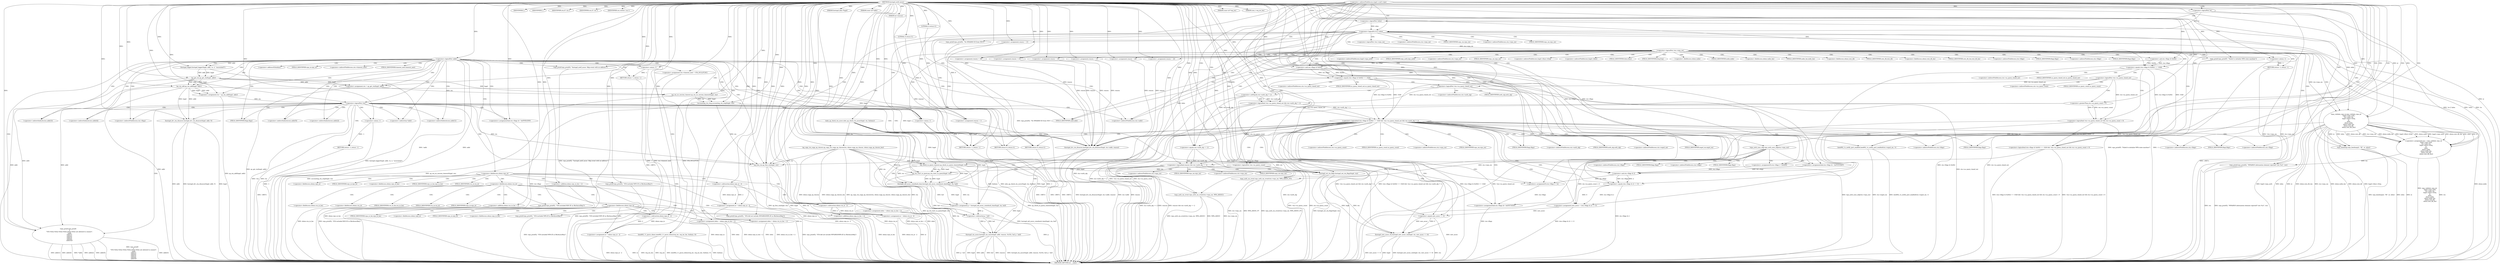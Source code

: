 digraph hostapd_notif_assoc {  
"1000110" [label = "(METHOD,hostapd_notif_assoc)" ]
"1000564" [label = "(METHOD_RETURN,int __cdecl)" ]
"1000111" [label = "(PARAM,hostapd_data *hapd)" ]
"1000112" [label = "(PARAM,const u8 *addr)" ]
"1000113" [label = "(PARAM,const u8 *req_ies)" ]
"1000114" [label = "(PARAM,size_t req_ies_len)" ]
"1000115" [label = "(PARAM,int reassoc)" ]
"1000127" [label = "(<operator>.logicalNot,!addr)" ]
"1000130" [label = "(wpa_printf,wpa_printf(2, \"hostapd_notif_assoc: Skip event with no address\"))" ]
"1000133" [label = "(RETURN,return -1;,return -1;)" ]
"1000134" [label = "(<operator>.minus,-1)" ]
"1000136" [label = "(hostapd_logger,hostapd_logger(hapd, addr, 1u, 2, \"associated\"))" ]
"1000142" [label = "(ieee802_11_parse_elems,ieee802_11_parse_elems(req_ies, req_ies_len, &elems, 0))" ]
"1000153" [label = "(<operator>.assignment,ie = elems.wps_ie - 2)" ]
"1000155" [label = "(<operator>.subtraction,elems.wps_ie - 2)" ]
"1000160" [label = "(<operator>.assignment,ielen = elems.wps_ie_len + 2)" ]
"1000162" [label = "(<operator>.addition,elems.wps_ie_len + 2)" ]
"1000167" [label = "(wpa_printf,wpa_printf(2, \"STA included WPS IE in (Re)AssocReq\"))" ]
"1000176" [label = "(<operator>.assignment,ie = elems.rsn_ie - 2)" ]
"1000178" [label = "(<operator>.subtraction,elems.rsn_ie - 2)" ]
"1000183" [label = "(<operator>.assignment,ielen = elems.rsn_ie_len + 2)" ]
"1000185" [label = "(<operator>.addition,elems.rsn_ie_len + 2)" ]
"1000190" [label = "(wpa_printf,wpa_printf(2, \"STA included RSN IE in (Re)AssocReq\"))" ]
"1000199" [label = "(<operator>.assignment,ie = elems.wpa_ie - 2)" ]
"1000201" [label = "(<operator>.subtraction,elems.wpa_ie - 2)" ]
"1000206" [label = "(<operator>.assignment,ielen = elems.wpa_ie_len + 2)" ]
"1000208" [label = "(<operator>.addition,elems.wpa_ie_len + 2)" ]
"1000213" [label = "(wpa_printf,wpa_printf(2, \"STA included WPA IE in (Re)AssocReq\"))" ]
"1000218" [label = "(IDENTIFIER,L,)" ]
"1000219" [label = "(IDENTIFIER,L,)" ]
"1000220" [label = "(wpa_printf,wpa_printf(2, \"STA did not include WPS/RSN/WPA IE in (Re)AssocReq\"))" ]
"1000223" [label = "(<operator>.assignment,sta = ap_get_sta(hapd, addr))" ]
"1000225" [label = "(ap_get_sta,ap_get_sta(hapd, addr))" ]
"1000229" [label = "(IDENTIFIER,sta,if ( sta ))" ]
"1000231" [label = "(ap_sta_no_session_timeout,ap_sta_no_session_timeout(hapd, sta))" ]
"1000234" [label = "(accounting_sta_stop,accounting_sta_stop(hapd, sta))" ]
"1000237" [label = "(<operator>.assignment,sta->timeout_next = STA_NULLFUNC)" ]
"1000244" [label = "(<operator>.assignment,sta = ap_sta_add(hapd, addr))" ]
"1000246" [label = "(ap_sta_add,ap_sta_add(hapd, addr))" ]
"1000250" [label = "(<operator>.logicalNot,!sta)" ]
"1000253" [label = "(hostapd_drv_sta_disassoc,hostapd_drv_sta_disassoc(hapd, addr, 5))" ]
"1000257" [label = "(RETURN,return -1;,return -1;)" ]
"1000258" [label = "(<operator>.minus,-1)" ]
"1000260" [label = "(<operators>.assignmentAnd,sta->flags &= 0xFFFECFFF)" ]
"1000266" [label = "(wpa_printf,wpa_printf(\n      3,\n      \"STA %02x:%02x:%02x:%02x:%02x:%02x not allowed to connect\",\n      *addr,\n      addr[1],\n      addr[2],\n      addr[3],\n      addr[4],\n      addr[5]))" ]
"1000286" [label = "(<operator>.assignment,reason = 1)" ]
"1000290" [label = "(hostapd_drv_sta_disassoc,hostapd_drv_sta_disassoc(hapd, sta->addr, reason))" ]
"1000296" [label = "(ap_free_sta,ap_free_sta(hapd, sta))" ]
"1000299" [label = "(RETURN,return -1;,return -1;)" ]
"1000300" [label = "(<operator>.minus,-1)" ]
"1000302" [label = "(mbo_ap_check_sta_assoc,mbo_ap_check_sta_assoc(hapd, sta, &elems))" ]
"1000307" [label = "(ap_copy_sta_supp_op_classes,ap_copy_sta_supp_op_classes(sta, elems.supp_op_classes, elems.supp_op_classes_len))" ]
"1000323" [label = "(<operator>.logicalOr,!ie || !ielen)" ]
"1000324" [label = "(<operator>.logicalNot,!ie)" ]
"1000326" [label = "(<operator>.logicalNot,!ielen)" ]
"1000329" [label = "(wpa_printf,wpa_printf(2, \"No WPA/RSN IE from STA\"))" ]
"1000332" [label = "(<operator>.assignment,reason = 13)" ]
"1000337" [label = "(<operator>.logicalNot,!sta->wpa_sm)" ]
"1000342" [label = "(<operator>.logicalNot,!sta->wpa_sm)" ]
"1000347" [label = "(wpa_printf,wpa_printf(5, \"Failed to initialize WPA state machine\"))" ]
"1000350" [label = "(RETURN,return -1;,return -1;)" ]
"1000351" [label = "(<operator>.minus,-1)" ]
"1000353" [label = "(<operator>.assignment,res = wpa_validate_wpa_ie(\n            hapd->wpa_auth,\n            sta->wpa_sm,\n            hapd->iface->freq,\n            ie,\n            ielen,\n            elems.mdie,\n            elems.mdie_len,\n            elems.owe_dh,\n            elems.owe_dh_len))" ]
"1000355" [label = "(wpa_validate_wpa_ie,wpa_validate_wpa_ie(\n            hapd->wpa_auth,\n            sta->wpa_sm,\n            hapd->iface->freq,\n            ie,\n            ielen,\n            elems.mdie,\n            elems.mdie_len,\n            elems.owe_dh,\n            elems.owe_dh_len))" ]
"1000382" [label = "(IDENTIFIER,res,if ( res ))" ]
"1000384" [label = "(wpa_printf,wpa_printf(2, \"WPA/RSN information element rejected? (res %u)\", res))" ]
"1000388" [label = "(wpa_hexdump,wpa_hexdump(2, \"IE\", ie, ielen))" ]
"1000394" [label = "(IDENTIFIER,res,switch ( res ))" ]
"1000397" [label = "(<operator>.assignment,reason = 18)" ]
"1000402" [label = "(<operator>.assignment,reason = 19)" ]
"1000407" [label = "(<operator>.assignment,reason = 20)" ]
"1000412" [label = "(<operator>.assignment,reason = 13)" ]
"1000417" [label = "(<operator>.assignment,reason = 24)" ]
"1000422" [label = "(<operator>.assignment,reason = 13)" ]
"1000428" [label = "(<operator>.logicalAnd,(sta->flags & 0x402) == 1026 && !sta->sa_query_timed_out && sta->sa_query_count > 0)" ]
"1000429" [label = "(<operator>.equals,(sta->flags & 0x402) == 1026)" ]
"1000430" [label = "(<operator>.and,sta->flags & 0x402)" ]
"1000436" [label = "(<operator>.logicalAnd,!sta->sa_query_timed_out && sta->sa_query_count > 0)" ]
"1000437" [label = "(<operator>.logicalNot,!sta->sa_query_timed_out)" ]
"1000441" [label = "(<operator>.greaterThan,sta->sa_query_count > 0)" ]
"1000446" [label = "(ap_check_sa_query_timeout,ap_check_sa_query_timeout(hapd, sta))" ]
"1000450" [label = "(<operator>.logicalAnd,(sta->flags & 0x402) == 1026 && !sta->sa_query_timed_out && sta->auth_alg != 2)" ]
"1000451" [label = "(<operator>.equals,(sta->flags & 0x402) == 1026)" ]
"1000452" [label = "(<operator>.and,sta->flags & 0x402)" ]
"1000458" [label = "(<operator>.logicalAnd,!sta->sa_query_timed_out && sta->auth_alg != 2)" ]
"1000459" [label = "(<operator>.logicalNot,!sta->sa_query_timed_out)" ]
"1000463" [label = "(<operator>.notEquals,sta->auth_alg != 2)" ]
"1000470" [label = "(<operator>.logicalNot,!sta->sa_query_count)" ]
"1000474" [label = "(ap_sta_start_sa_query,ap_sta_start_sa_query(hapd, sta))" ]
"1000477" [label = "(<operator>.assignment,p = hostapd_eid_assoc_comeback_time(hapd, sta, buf))" ]
"1000479" [label = "(hostapd_eid_assoc_comeback_time,hostapd_eid_assoc_comeback_time(hapd, sta, buf))" ]
"1000483" [label = "(hostapd_sta_assoc,hostapd_sta_assoc(hapd, addr, reassoc, 0x1Eu, buf, p - buf))" ]
"1000489" [label = "(<operator>.subtraction,p - buf)" ]
"1000492" [label = "(RETURN,return 0;,return 0;)" ]
"1000493" [label = "(LITERAL,0,return 0;)" ]
"1000495" [label = "(wpa_auth_uses_mfp,wpa_auth_uses_mfp(sta->wpa_sm))" ]
"1000499" [label = "(<operators>.assignmentOr,sta->flags |= 0x400u)" ]
"1000505" [label = "(<operators>.assignmentAnd,sta->flags &= 0xFFFFFBFF)" ]
"1000510" [label = "(<operator>.assignment,new_assoc = (sta->flags & 2) == 0)" ]
"1000512" [label = "(<operator>.equals,(sta->flags & 2) == 0)" ]
"1000513" [label = "(<operator>.and,sta->flags & 2)" ]
"1000519" [label = "(<operators>.assignmentOr,sta->flags |= 3u)" ]
"1000524" [label = "(<operators>.assignmentAnd,sta->flags &= 0xFFF7FFFF)" ]
"1000529" [label = "(hostapd_set_sta_flags,hostapd_set_sta_flags(hapd, sta))" ]
"1000533" [label = "(<operator>.logicalAnd,reassoc && sta->auth_alg == 2)" ]
"1000535" [label = "(<operator>.equals,sta->auth_alg == 2)" ]
"1000540" [label = "(wpa_auth_sm_event,wpa_auth_sm_event(sta->wpa_sm, WPA_ASSOC_FT))" ]
"1000546" [label = "(wpa_auth_sm_event,wpa_auth_sm_event(sta->wpa_sm, WPA_ASSOC))" ]
"1000551" [label = "(hostapd_new_assoc_sta,hostapd_new_assoc_sta(hapd, sta, new_assoc == 0))" ]
"1000554" [label = "(<operator>.equals,new_assoc == 0)" ]
"1000557" [label = "(ieee802_1x_notify_port_enabled,ieee802_1x_notify_port_enabled(sta->eapol_sm, 1))" ]
"1000562" [label = "(RETURN,return 0;,return 0;)" ]
"1000563" [label = "(LITERAL,0,return 0;)" ]
"1000145" [label = "(<operator>.addressOf,&elems)" ]
"1000149" [label = "(<operator>.fieldAccess,elems.wps_ie)" ]
"1000151" [label = "(FIELD_IDENTIFIER,wps_ie,wps_ie)" ]
"1000156" [label = "(<operator>.fieldAccess,elems.wps_ie)" ]
"1000158" [label = "(FIELD_IDENTIFIER,wps_ie,wps_ie)" ]
"1000163" [label = "(<operator>.fieldAccess,elems.wps_ie_len)" ]
"1000165" [label = "(FIELD_IDENTIFIER,wps_ie_len,wps_ie_len)" ]
"1000172" [label = "(<operator>.fieldAccess,elems.rsn_ie)" ]
"1000174" [label = "(FIELD_IDENTIFIER,rsn_ie,rsn_ie)" ]
"1000179" [label = "(<operator>.fieldAccess,elems.rsn_ie)" ]
"1000181" [label = "(FIELD_IDENTIFIER,rsn_ie,rsn_ie)" ]
"1000186" [label = "(<operator>.fieldAccess,elems.rsn_ie_len)" ]
"1000188" [label = "(FIELD_IDENTIFIER,rsn_ie_len,rsn_ie_len)" ]
"1000195" [label = "(<operator>.fieldAccess,elems.wpa_ie)" ]
"1000197" [label = "(FIELD_IDENTIFIER,wpa_ie,wpa_ie)" ]
"1000202" [label = "(<operator>.fieldAccess,elems.wpa_ie)" ]
"1000204" [label = "(FIELD_IDENTIFIER,wpa_ie,wpa_ie)" ]
"1000209" [label = "(<operator>.fieldAccess,elems.wpa_ie_len)" ]
"1000211" [label = "(FIELD_IDENTIFIER,wpa_ie_len,wpa_ie_len)" ]
"1000238" [label = "(<operator>.indirectFieldAccess,sta->timeout_next)" ]
"1000240" [label = "(FIELD_IDENTIFIER,timeout_next,timeout_next)" ]
"1000261" [label = "(<operator>.indirectFieldAccess,sta->flags)" ]
"1000263" [label = "(FIELD_IDENTIFIER,flags,flags)" ]
"1000269" [label = "(<operator>.indirection,*addr)" ]
"1000271" [label = "(<operator>.indirectIndexAccess,addr[1])" ]
"1000274" [label = "(<operator>.indirectIndexAccess,addr[2])" ]
"1000277" [label = "(<operator>.indirectIndexAccess,addr[3])" ]
"1000280" [label = "(<operator>.indirectIndexAccess,addr[4])" ]
"1000283" [label = "(<operator>.indirectIndexAccess,addr[5])" ]
"1000292" [label = "(<operator>.indirectFieldAccess,sta->addr)" ]
"1000294" [label = "(FIELD_IDENTIFIER,addr,addr)" ]
"1000316" [label = "(<operator>.indirectFieldAccess,hapd->conf->wpa)" ]
"1000338" [label = "(<operator>.indirectFieldAccess,sta->wpa_sm)" ]
"1000340" [label = "(FIELD_IDENTIFIER,wpa_sm,wpa_sm)" ]
"1000343" [label = "(<operator>.indirectFieldAccess,sta->wpa_sm)" ]
"1000345" [label = "(FIELD_IDENTIFIER,wpa_sm,wpa_sm)" ]
"1000356" [label = "(<operator>.indirectFieldAccess,hapd->wpa_auth)" ]
"1000358" [label = "(FIELD_IDENTIFIER,wpa_auth,wpa_auth)" ]
"1000359" [label = "(<operator>.indirectFieldAccess,sta->wpa_sm)" ]
"1000361" [label = "(FIELD_IDENTIFIER,wpa_sm,wpa_sm)" ]
"1000362" [label = "(<operator>.indirectFieldAccess,hapd->iface->freq)" ]
"1000363" [label = "(<operator>.indirectFieldAccess,hapd->iface)" ]
"1000365" [label = "(FIELD_IDENTIFIER,iface,iface)" ]
"1000366" [label = "(FIELD_IDENTIFIER,freq,freq)" ]
"1000369" [label = "(<operator>.fieldAccess,elems.mdie)" ]
"1000371" [label = "(FIELD_IDENTIFIER,mdie,mdie)" ]
"1000372" [label = "(<operator>.fieldAccess,elems.mdie_len)" ]
"1000374" [label = "(FIELD_IDENTIFIER,mdie_len,mdie_len)" ]
"1000375" [label = "(<operator>.fieldAccess,elems.owe_dh)" ]
"1000377" [label = "(FIELD_IDENTIFIER,owe_dh,owe_dh)" ]
"1000378" [label = "(<operator>.fieldAccess,elems.owe_dh_len)" ]
"1000380" [label = "(FIELD_IDENTIFIER,owe_dh_len,owe_dh_len)" ]
"1000431" [label = "(<operator>.indirectFieldAccess,sta->flags)" ]
"1000433" [label = "(FIELD_IDENTIFIER,flags,flags)" ]
"1000438" [label = "(<operator>.indirectFieldAccess,sta->sa_query_timed_out)" ]
"1000440" [label = "(FIELD_IDENTIFIER,sa_query_timed_out,sa_query_timed_out)" ]
"1000442" [label = "(<operator>.indirectFieldAccess,sta->sa_query_count)" ]
"1000444" [label = "(FIELD_IDENTIFIER,sa_query_count,sa_query_count)" ]
"1000453" [label = "(<operator>.indirectFieldAccess,sta->flags)" ]
"1000455" [label = "(FIELD_IDENTIFIER,flags,flags)" ]
"1000460" [label = "(<operator>.indirectFieldAccess,sta->sa_query_timed_out)" ]
"1000462" [label = "(FIELD_IDENTIFIER,sa_query_timed_out,sa_query_timed_out)" ]
"1000464" [label = "(<operator>.indirectFieldAccess,sta->auth_alg)" ]
"1000466" [label = "(FIELD_IDENTIFIER,auth_alg,auth_alg)" ]
"1000471" [label = "(<operator>.indirectFieldAccess,sta->sa_query_count)" ]
"1000473" [label = "(FIELD_IDENTIFIER,sa_query_count,sa_query_count)" ]
"1000496" [label = "(<operator>.indirectFieldAccess,sta->wpa_sm)" ]
"1000498" [label = "(FIELD_IDENTIFIER,wpa_sm,wpa_sm)" ]
"1000500" [label = "(<operator>.indirectFieldAccess,sta->flags)" ]
"1000502" [label = "(FIELD_IDENTIFIER,flags,flags)" ]
"1000506" [label = "(<operator>.indirectFieldAccess,sta->flags)" ]
"1000508" [label = "(FIELD_IDENTIFIER,flags,flags)" ]
"1000514" [label = "(<operator>.indirectFieldAccess,sta->flags)" ]
"1000516" [label = "(FIELD_IDENTIFIER,flags,flags)" ]
"1000520" [label = "(<operator>.indirectFieldAccess,sta->flags)" ]
"1000522" [label = "(FIELD_IDENTIFIER,flags,flags)" ]
"1000525" [label = "(<operator>.indirectFieldAccess,sta->flags)" ]
"1000527" [label = "(FIELD_IDENTIFIER,flags,flags)" ]
"1000536" [label = "(<operator>.indirectFieldAccess,sta->auth_alg)" ]
"1000538" [label = "(FIELD_IDENTIFIER,auth_alg,auth_alg)" ]
"1000541" [label = "(<operator>.indirectFieldAccess,sta->wpa_sm)" ]
"1000543" [label = "(FIELD_IDENTIFIER,wpa_sm,wpa_sm)" ]
"1000547" [label = "(<operator>.indirectFieldAccess,sta->wpa_sm)" ]
"1000549" [label = "(FIELD_IDENTIFIER,wpa_sm,wpa_sm)" ]
"1000558" [label = "(<operator>.indirectFieldAccess,sta->eapol_sm)" ]
"1000560" [label = "(FIELD_IDENTIFIER,eapol_sm,eapol_sm)" ]
  "1000350" -> "1000564"  [ label = "DDG: <RET>"] 
  "1000290" -> "1000564"  [ label = "DDG: sta->addr"] 
  "1000458" -> "1000564"  [ label = "DDG: sta->auth_alg != 2"] 
  "1000329" -> "1000564"  [ label = "DDG: wpa_printf(2, \"No WPA/RSN IE from STA\")"] 
  "1000463" -> "1000564"  [ label = "DDG: sta->auth_alg"] 
  "1000533" -> "1000564"  [ label = "DDG: reassoc"] 
  "1000326" -> "1000564"  [ label = "DDG: ielen"] 
  "1000167" -> "1000564"  [ label = "DDG: wpa_printf(2, \"STA included WPS IE in (Re)AssocReq\")"] 
  "1000428" -> "1000564"  [ label = "DDG: !sta->sa_query_timed_out && sta->sa_query_count > 0"] 
  "1000142" -> "1000564"  [ label = "DDG: req_ies_len"] 
  "1000136" -> "1000564"  [ label = "DDG: hostapd_logger(hapd, addr, 1u, 2, \"associated\")"] 
  "1000160" -> "1000564"  [ label = "DDG: ielen"] 
  "1000551" -> "1000564"  [ label = "DDG: hostapd_new_assoc_sta(hapd, sta, new_assoc == 0)"] 
  "1000533" -> "1000564"  [ label = "DDG: reassoc && sta->auth_alg == 2"] 
  "1000142" -> "1000564"  [ label = "DDG: req_ies"] 
  "1000495" -> "1000564"  [ label = "DDG: wpa_auth_uses_mfp(sta->wpa_sm)"] 
  "1000342" -> "1000564"  [ label = "DDG: !sta->wpa_sm"] 
  "1000535" -> "1000564"  [ label = "DDG: sta->auth_alg"] 
  "1000199" -> "1000564"  [ label = "DDG: ie"] 
  "1000290" -> "1000564"  [ label = "DDG: reason"] 
  "1000127" -> "1000564"  [ label = "DDG: addr"] 
  "1000307" -> "1000564"  [ label = "DDG: ap_copy_sta_supp_op_classes(sta, elems.supp_op_classes, elems.supp_op_classes_len)"] 
  "1000127" -> "1000564"  [ label = "DDG: !addr"] 
  "1000162" -> "1000564"  [ label = "DDG: elems.wps_ie_len"] 
  "1000524" -> "1000564"  [ label = "DDG: sta->flags"] 
  "1000324" -> "1000564"  [ label = "DDG: ie"] 
  "1000510" -> "1000564"  [ label = "DDG: (sta->flags & 2) == 0"] 
  "1000266" -> "1000564"  [ label = "DDG: *addr"] 
  "1000483" -> "1000564"  [ label = "DDG: buf"] 
  "1000483" -> "1000564"  [ label = "DDG: reassoc"] 
  "1000540" -> "1000564"  [ label = "DDG: WPA_ASSOC_FT"] 
  "1000307" -> "1000564"  [ label = "DDG: sta"] 
  "1000551" -> "1000564"  [ label = "DDG: sta"] 
  "1000142" -> "1000564"  [ label = "DDG: ieee802_11_parse_elems(req_ies, req_ies_len, &elems, 0)"] 
  "1000183" -> "1000564"  [ label = "DDG: ielen"] 
  "1000213" -> "1000564"  [ label = "DDG: wpa_printf(2, \"STA included WPA IE in (Re)AssocReq\")"] 
  "1000351" -> "1000564"  [ label = "DDG: -1"] 
  "1000258" -> "1000564"  [ label = "DDG: -1"] 
  "1000244" -> "1000564"  [ label = "DDG: ap_sta_add(hapd, addr)"] 
  "1000540" -> "1000564"  [ label = "DDG: wpa_auth_sm_event(sta->wpa_sm, WPA_ASSOC_FT)"] 
  "1000323" -> "1000564"  [ label = "DDG: !ie || !ielen"] 
  "1000554" -> "1000564"  [ label = "DDG: new_assoc"] 
  "1000176" -> "1000564"  [ label = "DDG: elems.rsn_ie - 2"] 
  "1000546" -> "1000564"  [ label = "DDG: sta->wpa_sm"] 
  "1000355" -> "1000564"  [ label = "DDG: elems.mdie"] 
  "1000388" -> "1000564"  [ label = "DDG: ielen"] 
  "1000290" -> "1000564"  [ label = "DDG: hostapd_drv_sta_disassoc(hapd, sta->addr, reason)"] 
  "1000234" -> "1000564"  [ label = "DDG: accounting_sta_stop(hapd, sta)"] 
  "1000483" -> "1000564"  [ label = "DDG: hostapd_sta_assoc(hapd, addr, reassoc, 0x1Eu, buf, p - buf)"] 
  "1000353" -> "1000564"  [ label = "DDG: wpa_validate_wpa_ie(\n            hapd->wpa_auth,\n            sta->wpa_sm,\n            hapd->iface->freq,\n            ie,\n            ielen,\n            elems.mdie,\n            elems.mdie_len,\n            elems.owe_dh,\n            elems.owe_dh_len)"] 
  "1000296" -> "1000564"  [ label = "DDG: sta"] 
  "1000130" -> "1000564"  [ label = "DDG: wpa_printf(2, \"hostapd_notif_assoc: Skip event with no address\")"] 
  "1000355" -> "1000564"  [ label = "DDG: hapd->wpa_auth"] 
  "1000384" -> "1000564"  [ label = "DDG: wpa_printf(2, \"WPA/RSN information element rejected? (res %u)\", res)"] 
  "1000266" -> "1000564"  [ label = "DDG: addr[2]"] 
  "1000134" -> "1000564"  [ label = "DDG: -1"] 
  "1000266" -> "1000564"  [ label = "DDG: addr[5]"] 
  "1000220" -> "1000564"  [ label = "DDG: wpa_printf(2, \"STA did not include WPS/RSN/WPA IE in (Re)AssocReq\")"] 
  "1000546" -> "1000564"  [ label = "DDG: wpa_auth_sm_event(sta->wpa_sm, WPA_ASSOC)"] 
  "1000296" -> "1000564"  [ label = "DDG: ap_free_sta(hapd, sta)"] 
  "1000441" -> "1000564"  [ label = "DDG: sta->sa_query_count"] 
  "1000437" -> "1000564"  [ label = "DDG: sta->sa_query_timed_out"] 
  "1000388" -> "1000564"  [ label = "DDG: ie"] 
  "1000479" -> "1000564"  [ label = "DDG: sta"] 
  "1000266" -> "1000564"  [ label = "DDG: wpa_printf(\n      3,\n      \"STA %02x:%02x:%02x:%02x:%02x:%02x not allowed to connect\",\n      *addr,\n      addr[1],\n      addr[2],\n      addr[3],\n      addr[4],\n      addr[5])"] 
  "1000237" -> "1000564"  [ label = "DDG: STA_NULLFUNC"] 
  "1000355" -> "1000564"  [ label = "DDG: ielen"] 
  "1000302" -> "1000564"  [ label = "DDG: mbo_ap_check_sta_assoc(hapd, sta, &elems)"] 
  "1000512" -> "1000564"  [ label = "DDG: sta->flags & 2"] 
  "1000250" -> "1000564"  [ label = "DDG: !sta"] 
  "1000436" -> "1000564"  [ label = "DDG: !sta->sa_query_timed_out"] 
  "1000384" -> "1000564"  [ label = "DDG: res"] 
  "1000557" -> "1000564"  [ label = "DDG: sta->eapol_sm"] 
  "1000225" -> "1000564"  [ label = "DDG: addr"] 
  "1000452" -> "1000564"  [ label = "DDG: sta->flags"] 
  "1000253" -> "1000564"  [ label = "DDG: hostapd_drv_sta_disassoc(hapd, addr, 5)"] 
  "1000153" -> "1000564"  [ label = "DDG: elems.wps_ie - 2"] 
  "1000190" -> "1000564"  [ label = "DDG: wpa_printf(2, \"STA included RSN IE in (Re)AssocReq\")"] 
  "1000266" -> "1000564"  [ label = "DDG: addr[3]"] 
  "1000115" -> "1000564"  [ label = "DDG: reassoc"] 
  "1000266" -> "1000564"  [ label = "DDG: addr[1]"] 
  "1000450" -> "1000564"  [ label = "DDG: (sta->flags & 0x402) == 1026 && !sta->sa_query_timed_out && sta->auth_alg != 2"] 
  "1000355" -> "1000564"  [ label = "DDG: ie"] 
  "1000355" -> "1000564"  [ label = "DDG: elems.owe_dh_len"] 
  "1000489" -> "1000564"  [ label = "DDG: p"] 
  "1000253" -> "1000564"  [ label = "DDG: addr"] 
  "1000470" -> "1000564"  [ label = "DDG: !sta->sa_query_count"] 
  "1000183" -> "1000564"  [ label = "DDG: elems.rsn_ie_len + 2"] 
  "1000206" -> "1000564"  [ label = "DDG: ielen"] 
  "1000355" -> "1000564"  [ label = "DDG: sta->wpa_sm"] 
  "1000260" -> "1000564"  [ label = "DDG: sta->flags"] 
  "1000342" -> "1000564"  [ label = "DDG: sta->wpa_sm"] 
  "1000223" -> "1000564"  [ label = "DDG: ap_get_sta(hapd, addr)"] 
  "1000446" -> "1000564"  [ label = "DDG: ap_check_sa_query_timeout(hapd, sta)"] 
  "1000436" -> "1000564"  [ label = "DDG: sta->sa_query_count > 0"] 
  "1000302" -> "1000564"  [ label = "DDG: hapd"] 
  "1000540" -> "1000564"  [ label = "DDG: sta->wpa_sm"] 
  "1000246" -> "1000564"  [ label = "DDG: addr"] 
  "1000231" -> "1000564"  [ label = "DDG: ap_sta_no_session_timeout(hapd, sta)"] 
  "1000355" -> "1000564"  [ label = "DDG: elems.mdie_len"] 
  "1000533" -> "1000564"  [ label = "DDG: sta->auth_alg == 2"] 
  "1000450" -> "1000564"  [ label = "DDG: (sta->flags & 0x402) == 1026"] 
  "1000208" -> "1000564"  [ label = "DDG: elems.wpa_ie_len"] 
  "1000206" -> "1000564"  [ label = "DDG: elems.wpa_ie_len + 2"] 
  "1000388" -> "1000564"  [ label = "DDG: wpa_hexdump(2, \"IE\", ie, ielen)"] 
  "1000477" -> "1000564"  [ label = "DDG: hostapd_eid_assoc_comeback_time(hapd, sta, buf)"] 
  "1000266" -> "1000564"  [ label = "DDG: addr[4]"] 
  "1000155" -> "1000564"  [ label = "DDG: elems.wps_ie"] 
  "1000529" -> "1000564"  [ label = "DDG: hostapd_set_sta_flags(hapd, sta)"] 
  "1000557" -> "1000564"  [ label = "DDG: ieee802_1x_notify_port_enabled(sta->eapol_sm, 1)"] 
  "1000300" -> "1000564"  [ label = "DDG: -1"] 
  "1000483" -> "1000564"  [ label = "DDG: p - buf"] 
  "1000199" -> "1000564"  [ label = "DDG: elems.wpa_ie - 2"] 
  "1000176" -> "1000564"  [ label = "DDG: ie"] 
  "1000428" -> "1000564"  [ label = "DDG: (sta->flags & 0x402) == 1026 && !sta->sa_query_timed_out && sta->sa_query_count > 0"] 
  "1000178" -> "1000564"  [ label = "DDG: elems.rsn_ie"] 
  "1000483" -> "1000564"  [ label = "DDG: hapd"] 
  "1000551" -> "1000564"  [ label = "DDG: new_assoc == 0"] 
  "1000353" -> "1000564"  [ label = "DDG: res"] 
  "1000355" -> "1000564"  [ label = "DDG: elems.owe_dh"] 
  "1000347" -> "1000564"  [ label = "DDG: wpa_printf(5, \"Failed to initialize WPA state machine\")"] 
  "1000142" -> "1000564"  [ label = "DDG: &elems"] 
  "1000302" -> "1000564"  [ label = "DDG: &elems"] 
  "1000458" -> "1000564"  [ label = "DDG: !sta->sa_query_timed_out"] 
  "1000237" -> "1000564"  [ label = "DDG: sta->timeout_next"] 
  "1000253" -> "1000564"  [ label = "DDG: hapd"] 
  "1000307" -> "1000564"  [ label = "DDG: elems.supp_op_classes"] 
  "1000551" -> "1000564"  [ label = "DDG: hapd"] 
  "1000451" -> "1000564"  [ label = "DDG: sta->flags & 0x402"] 
  "1000474" -> "1000564"  [ label = "DDG: ap_sta_start_sa_query(hapd, sta)"] 
  "1000323" -> "1000564"  [ label = "DDG: !ielen"] 
  "1000296" -> "1000564"  [ label = "DDG: hapd"] 
  "1000483" -> "1000564"  [ label = "DDG: addr"] 
  "1000201" -> "1000564"  [ label = "DDG: elems.wpa_ie"] 
  "1000153" -> "1000564"  [ label = "DDG: ie"] 
  "1000323" -> "1000564"  [ label = "DDG: !ie"] 
  "1000450" -> "1000564"  [ label = "DDG: !sta->sa_query_timed_out && sta->auth_alg != 2"] 
  "1000470" -> "1000564"  [ label = "DDG: sta->sa_query_count"] 
  "1000307" -> "1000564"  [ label = "DDG: elems.supp_op_classes_len"] 
  "1000355" -> "1000564"  [ label = "DDG: hapd->iface->freq"] 
  "1000160" -> "1000564"  [ label = "DDG: elems.wps_ie_len + 2"] 
  "1000185" -> "1000564"  [ label = "DDG: elems.rsn_ie_len"] 
  "1000459" -> "1000564"  [ label = "DDG: sta->sa_query_timed_out"] 
  "1000250" -> "1000564"  [ label = "DDG: sta"] 
  "1000546" -> "1000564"  [ label = "DDG: WPA_ASSOC"] 
  "1000299" -> "1000564"  [ label = "DDG: <RET>"] 
  "1000562" -> "1000564"  [ label = "DDG: <RET>"] 
  "1000133" -> "1000564"  [ label = "DDG: <RET>"] 
  "1000257" -> "1000564"  [ label = "DDG: <RET>"] 
  "1000492" -> "1000564"  [ label = "DDG: <RET>"] 
  "1000110" -> "1000111"  [ label = "DDG: "] 
  "1000110" -> "1000112"  [ label = "DDG: "] 
  "1000110" -> "1000113"  [ label = "DDG: "] 
  "1000110" -> "1000114"  [ label = "DDG: "] 
  "1000110" -> "1000115"  [ label = "DDG: "] 
  "1000110" -> "1000127"  [ label = "DDG: "] 
  "1000110" -> "1000130"  [ label = "DDG: "] 
  "1000134" -> "1000133"  [ label = "DDG: -1"] 
  "1000110" -> "1000134"  [ label = "DDG: "] 
  "1000110" -> "1000136"  [ label = "DDG: "] 
  "1000127" -> "1000136"  [ label = "DDG: addr"] 
  "1000110" -> "1000142"  [ label = "DDG: "] 
  "1000155" -> "1000153"  [ label = "DDG: elems.wps_ie"] 
  "1000155" -> "1000153"  [ label = "DDG: 2"] 
  "1000110" -> "1000153"  [ label = "DDG: "] 
  "1000110" -> "1000155"  [ label = "DDG: "] 
  "1000110" -> "1000160"  [ label = "DDG: "] 
  "1000110" -> "1000162"  [ label = "DDG: "] 
  "1000110" -> "1000167"  [ label = "DDG: "] 
  "1000178" -> "1000176"  [ label = "DDG: elems.rsn_ie"] 
  "1000178" -> "1000176"  [ label = "DDG: 2"] 
  "1000110" -> "1000176"  [ label = "DDG: "] 
  "1000110" -> "1000178"  [ label = "DDG: "] 
  "1000110" -> "1000183"  [ label = "DDG: "] 
  "1000110" -> "1000185"  [ label = "DDG: "] 
  "1000110" -> "1000190"  [ label = "DDG: "] 
  "1000201" -> "1000199"  [ label = "DDG: elems.wpa_ie"] 
  "1000201" -> "1000199"  [ label = "DDG: 2"] 
  "1000110" -> "1000199"  [ label = "DDG: "] 
  "1000110" -> "1000201"  [ label = "DDG: "] 
  "1000110" -> "1000206"  [ label = "DDG: "] 
  "1000110" -> "1000208"  [ label = "DDG: "] 
  "1000110" -> "1000213"  [ label = "DDG: "] 
  "1000110" -> "1000218"  [ label = "DDG: "] 
  "1000110" -> "1000219"  [ label = "DDG: "] 
  "1000110" -> "1000220"  [ label = "DDG: "] 
  "1000225" -> "1000223"  [ label = "DDG: hapd"] 
  "1000225" -> "1000223"  [ label = "DDG: addr"] 
  "1000110" -> "1000223"  [ label = "DDG: "] 
  "1000136" -> "1000225"  [ label = "DDG: hapd"] 
  "1000110" -> "1000225"  [ label = "DDG: "] 
  "1000136" -> "1000225"  [ label = "DDG: addr"] 
  "1000110" -> "1000229"  [ label = "DDG: "] 
  "1000225" -> "1000231"  [ label = "DDG: hapd"] 
  "1000110" -> "1000231"  [ label = "DDG: "] 
  "1000223" -> "1000231"  [ label = "DDG: sta"] 
  "1000231" -> "1000234"  [ label = "DDG: hapd"] 
  "1000110" -> "1000234"  [ label = "DDG: "] 
  "1000231" -> "1000234"  [ label = "DDG: sta"] 
  "1000110" -> "1000237"  [ label = "DDG: "] 
  "1000246" -> "1000244"  [ label = "DDG: hapd"] 
  "1000246" -> "1000244"  [ label = "DDG: addr"] 
  "1000110" -> "1000244"  [ label = "DDG: "] 
  "1000225" -> "1000246"  [ label = "DDG: hapd"] 
  "1000110" -> "1000246"  [ label = "DDG: "] 
  "1000225" -> "1000246"  [ label = "DDG: addr"] 
  "1000244" -> "1000250"  [ label = "DDG: sta"] 
  "1000110" -> "1000250"  [ label = "DDG: "] 
  "1000246" -> "1000253"  [ label = "DDG: hapd"] 
  "1000110" -> "1000253"  [ label = "DDG: "] 
  "1000246" -> "1000253"  [ label = "DDG: addr"] 
  "1000258" -> "1000257"  [ label = "DDG: -1"] 
  "1000110" -> "1000258"  [ label = "DDG: "] 
  "1000110" -> "1000260"  [ label = "DDG: "] 
  "1000110" -> "1000266"  [ label = "DDG: "] 
  "1000225" -> "1000266"  [ label = "DDG: addr"] 
  "1000246" -> "1000266"  [ label = "DDG: addr"] 
  "1000110" -> "1000286"  [ label = "DDG: "] 
  "1000246" -> "1000290"  [ label = "DDG: hapd"] 
  "1000302" -> "1000290"  [ label = "DDG: hapd"] 
  "1000234" -> "1000290"  [ label = "DDG: hapd"] 
  "1000110" -> "1000290"  [ label = "DDG: "] 
  "1000402" -> "1000290"  [ label = "DDG: reason"] 
  "1000286" -> "1000290"  [ label = "DDG: reason"] 
  "1000407" -> "1000290"  [ label = "DDG: reason"] 
  "1000412" -> "1000290"  [ label = "DDG: reason"] 
  "1000397" -> "1000290"  [ label = "DDG: reason"] 
  "1000422" -> "1000290"  [ label = "DDG: reason"] 
  "1000332" -> "1000290"  [ label = "DDG: reason"] 
  "1000417" -> "1000290"  [ label = "DDG: reason"] 
  "1000290" -> "1000296"  [ label = "DDG: hapd"] 
  "1000110" -> "1000296"  [ label = "DDG: "] 
  "1000307" -> "1000296"  [ label = "DDG: sta"] 
  "1000234" -> "1000296"  [ label = "DDG: sta"] 
  "1000250" -> "1000296"  [ label = "DDG: sta"] 
  "1000300" -> "1000299"  [ label = "DDG: -1"] 
  "1000110" -> "1000300"  [ label = "DDG: "] 
  "1000110" -> "1000302"  [ label = "DDG: "] 
  "1000302" -> "1000307"  [ label = "DDG: sta"] 
  "1000110" -> "1000307"  [ label = "DDG: "] 
  "1000324" -> "1000323"  [ label = "DDG: ie"] 
  "1000110" -> "1000324"  [ label = "DDG: "] 
  "1000326" -> "1000323"  [ label = "DDG: ielen"] 
  "1000110" -> "1000326"  [ label = "DDG: "] 
  "1000110" -> "1000329"  [ label = "DDG: "] 
  "1000110" -> "1000332"  [ label = "DDG: "] 
  "1000337" -> "1000342"  [ label = "DDG: sta->wpa_sm"] 
  "1000110" -> "1000347"  [ label = "DDG: "] 
  "1000351" -> "1000350"  [ label = "DDG: -1"] 
  "1000110" -> "1000351"  [ label = "DDG: "] 
  "1000355" -> "1000353"  [ label = "DDG: elems.mdie"] 
  "1000355" -> "1000353"  [ label = "DDG: hapd->wpa_auth"] 
  "1000355" -> "1000353"  [ label = "DDG: elems.owe_dh_len"] 
  "1000355" -> "1000353"  [ label = "DDG: ielen"] 
  "1000355" -> "1000353"  [ label = "DDG: ie"] 
  "1000355" -> "1000353"  [ label = "DDG: elems.owe_dh"] 
  "1000355" -> "1000353"  [ label = "DDG: sta->wpa_sm"] 
  "1000355" -> "1000353"  [ label = "DDG: elems.mdie_len"] 
  "1000355" -> "1000353"  [ label = "DDG: hapd->iface->freq"] 
  "1000110" -> "1000353"  [ label = "DDG: "] 
  "1000342" -> "1000355"  [ label = "DDG: sta->wpa_sm"] 
  "1000324" -> "1000355"  [ label = "DDG: ie"] 
  "1000110" -> "1000355"  [ label = "DDG: "] 
  "1000326" -> "1000355"  [ label = "DDG: ielen"] 
  "1000110" -> "1000382"  [ label = "DDG: "] 
  "1000110" -> "1000384"  [ label = "DDG: "] 
  "1000353" -> "1000384"  [ label = "DDG: res"] 
  "1000110" -> "1000388"  [ label = "DDG: "] 
  "1000355" -> "1000388"  [ label = "DDG: ie"] 
  "1000355" -> "1000388"  [ label = "DDG: ielen"] 
  "1000110" -> "1000394"  [ label = "DDG: "] 
  "1000110" -> "1000397"  [ label = "DDG: "] 
  "1000110" -> "1000402"  [ label = "DDG: "] 
  "1000110" -> "1000407"  [ label = "DDG: "] 
  "1000110" -> "1000412"  [ label = "DDG: "] 
  "1000110" -> "1000417"  [ label = "DDG: "] 
  "1000110" -> "1000422"  [ label = "DDG: "] 
  "1000429" -> "1000428"  [ label = "DDG: sta->flags & 0x402"] 
  "1000429" -> "1000428"  [ label = "DDG: 1026"] 
  "1000430" -> "1000429"  [ label = "DDG: sta->flags"] 
  "1000430" -> "1000429"  [ label = "DDG: 0x402"] 
  "1000110" -> "1000430"  [ label = "DDG: "] 
  "1000110" -> "1000429"  [ label = "DDG: "] 
  "1000436" -> "1000428"  [ label = "DDG: !sta->sa_query_timed_out"] 
  "1000436" -> "1000428"  [ label = "DDG: sta->sa_query_count > 0"] 
  "1000437" -> "1000436"  [ label = "DDG: sta->sa_query_timed_out"] 
  "1000441" -> "1000436"  [ label = "DDG: sta->sa_query_count"] 
  "1000441" -> "1000436"  [ label = "DDG: 0"] 
  "1000110" -> "1000441"  [ label = "DDG: "] 
  "1000302" -> "1000446"  [ label = "DDG: hapd"] 
  "1000110" -> "1000446"  [ label = "DDG: "] 
  "1000307" -> "1000446"  [ label = "DDG: sta"] 
  "1000451" -> "1000450"  [ label = "DDG: sta->flags & 0x402"] 
  "1000451" -> "1000450"  [ label = "DDG: 1026"] 
  "1000452" -> "1000451"  [ label = "DDG: sta->flags"] 
  "1000452" -> "1000451"  [ label = "DDG: 0x402"] 
  "1000430" -> "1000452"  [ label = "DDG: sta->flags"] 
  "1000110" -> "1000452"  [ label = "DDG: "] 
  "1000110" -> "1000451"  [ label = "DDG: "] 
  "1000458" -> "1000450"  [ label = "DDG: !sta->sa_query_timed_out"] 
  "1000458" -> "1000450"  [ label = "DDG: sta->auth_alg != 2"] 
  "1000459" -> "1000458"  [ label = "DDG: sta->sa_query_timed_out"] 
  "1000437" -> "1000459"  [ label = "DDG: sta->sa_query_timed_out"] 
  "1000463" -> "1000458"  [ label = "DDG: sta->auth_alg"] 
  "1000463" -> "1000458"  [ label = "DDG: 2"] 
  "1000110" -> "1000463"  [ label = "DDG: "] 
  "1000441" -> "1000470"  [ label = "DDG: sta->sa_query_count"] 
  "1000446" -> "1000474"  [ label = "DDG: hapd"] 
  "1000302" -> "1000474"  [ label = "DDG: hapd"] 
  "1000110" -> "1000474"  [ label = "DDG: "] 
  "1000307" -> "1000474"  [ label = "DDG: sta"] 
  "1000446" -> "1000474"  [ label = "DDG: sta"] 
  "1000479" -> "1000477"  [ label = "DDG: hapd"] 
  "1000479" -> "1000477"  [ label = "DDG: sta"] 
  "1000479" -> "1000477"  [ label = "DDG: buf"] 
  "1000110" -> "1000477"  [ label = "DDG: "] 
  "1000446" -> "1000479"  [ label = "DDG: hapd"] 
  "1000474" -> "1000479"  [ label = "DDG: hapd"] 
  "1000302" -> "1000479"  [ label = "DDG: hapd"] 
  "1000110" -> "1000479"  [ label = "DDG: "] 
  "1000307" -> "1000479"  [ label = "DDG: sta"] 
  "1000446" -> "1000479"  [ label = "DDG: sta"] 
  "1000474" -> "1000479"  [ label = "DDG: sta"] 
  "1000479" -> "1000483"  [ label = "DDG: hapd"] 
  "1000110" -> "1000483"  [ label = "DDG: "] 
  "1000489" -> "1000483"  [ label = "DDG: buf"] 
  "1000489" -> "1000483"  [ label = "DDG: p"] 
  "1000477" -> "1000489"  [ label = "DDG: p"] 
  "1000110" -> "1000489"  [ label = "DDG: "] 
  "1000479" -> "1000489"  [ label = "DDG: buf"] 
  "1000493" -> "1000492"  [ label = "DDG: 0"] 
  "1000110" -> "1000492"  [ label = "DDG: "] 
  "1000110" -> "1000493"  [ label = "DDG: "] 
  "1000355" -> "1000495"  [ label = "DDG: sta->wpa_sm"] 
  "1000110" -> "1000499"  [ label = "DDG: "] 
  "1000452" -> "1000499"  [ label = "DDG: sta->flags"] 
  "1000110" -> "1000505"  [ label = "DDG: "] 
  "1000452" -> "1000505"  [ label = "DDG: sta->flags"] 
  "1000512" -> "1000510"  [ label = "DDG: sta->flags & 2"] 
  "1000512" -> "1000510"  [ label = "DDG: 0"] 
  "1000110" -> "1000510"  [ label = "DDG: "] 
  "1000513" -> "1000512"  [ label = "DDG: sta->flags"] 
  "1000513" -> "1000512"  [ label = "DDG: 2"] 
  "1000499" -> "1000513"  [ label = "DDG: sta->flags"] 
  "1000505" -> "1000513"  [ label = "DDG: sta->flags"] 
  "1000110" -> "1000513"  [ label = "DDG: "] 
  "1000110" -> "1000512"  [ label = "DDG: "] 
  "1000110" -> "1000519"  [ label = "DDG: "] 
  "1000513" -> "1000519"  [ label = "DDG: sta->flags"] 
  "1000110" -> "1000524"  [ label = "DDG: "] 
  "1000519" -> "1000524"  [ label = "DDG: sta->flags"] 
  "1000446" -> "1000529"  [ label = "DDG: hapd"] 
  "1000302" -> "1000529"  [ label = "DDG: hapd"] 
  "1000110" -> "1000529"  [ label = "DDG: "] 
  "1000307" -> "1000529"  [ label = "DDG: sta"] 
  "1000446" -> "1000529"  [ label = "DDG: sta"] 
  "1000110" -> "1000533"  [ label = "DDG: "] 
  "1000535" -> "1000533"  [ label = "DDG: sta->auth_alg"] 
  "1000535" -> "1000533"  [ label = "DDG: 2"] 
  "1000463" -> "1000535"  [ label = "DDG: sta->auth_alg"] 
  "1000110" -> "1000535"  [ label = "DDG: "] 
  "1000495" -> "1000540"  [ label = "DDG: sta->wpa_sm"] 
  "1000110" -> "1000540"  [ label = "DDG: "] 
  "1000495" -> "1000546"  [ label = "DDG: sta->wpa_sm"] 
  "1000110" -> "1000546"  [ label = "DDG: "] 
  "1000529" -> "1000551"  [ label = "DDG: hapd"] 
  "1000110" -> "1000551"  [ label = "DDG: "] 
  "1000529" -> "1000551"  [ label = "DDG: sta"] 
  "1000554" -> "1000551"  [ label = "DDG: new_assoc"] 
  "1000554" -> "1000551"  [ label = "DDG: 0"] 
  "1000510" -> "1000554"  [ label = "DDG: new_assoc"] 
  "1000110" -> "1000554"  [ label = "DDG: "] 
  "1000110" -> "1000557"  [ label = "DDG: "] 
  "1000563" -> "1000562"  [ label = "DDG: 0"] 
  "1000110" -> "1000562"  [ label = "DDG: "] 
  "1000110" -> "1000563"  [ label = "DDG: "] 
  "1000127" -> "1000142"  [ label = "CDG: "] 
  "1000127" -> "1000136"  [ label = "CDG: "] 
  "1000127" -> "1000134"  [ label = "CDG: "] 
  "1000127" -> "1000133"  [ label = "CDG: "] 
  "1000127" -> "1000130"  [ label = "CDG: "] 
  "1000127" -> "1000151"  [ label = "CDG: "] 
  "1000127" -> "1000149"  [ label = "CDG: "] 
  "1000127" -> "1000145"  [ label = "CDG: "] 
  "1000127" -> "1000223"  [ label = "CDG: "] 
  "1000127" -> "1000225"  [ label = "CDG: "] 
  "1000127" -> "1000240"  [ label = "CDG: "] 
  "1000127" -> "1000238"  [ label = "CDG: "] 
  "1000127" -> "1000237"  [ label = "CDG: "] 
  "1000127" -> "1000234"  [ label = "CDG: "] 
  "1000127" -> "1000231"  [ label = "CDG: "] 
  "1000127" -> "1000250"  [ label = "CDG: "] 
  "1000127" -> "1000246"  [ label = "CDG: "] 
  "1000127" -> "1000244"  [ label = "CDG: "] 
  "1000127" -> "1000271"  [ label = "CDG: "] 
  "1000127" -> "1000269"  [ label = "CDG: "] 
  "1000127" -> "1000266"  [ label = "CDG: "] 
  "1000127" -> "1000263"  [ label = "CDG: "] 
  "1000127" -> "1000261"  [ label = "CDG: "] 
  "1000127" -> "1000260"  [ label = "CDG: "] 
  "1000127" -> "1000286"  [ label = "CDG: "] 
  "1000127" -> "1000283"  [ label = "CDG: "] 
  "1000127" -> "1000280"  [ label = "CDG: "] 
  "1000127" -> "1000277"  [ label = "CDG: "] 
  "1000127" -> "1000274"  [ label = "CDG: "] 
  "1000127" -> "1000300"  [ label = "CDG: "] 
  "1000127" -> "1000299"  [ label = "CDG: "] 
  "1000127" -> "1000296"  [ label = "CDG: "] 
  "1000127" -> "1000294"  [ label = "CDG: "] 
  "1000127" -> "1000292"  [ label = "CDG: "] 
  "1000127" -> "1000290"  [ label = "CDG: "] 
  "1000149" -> "1000160"  [ label = "CDG: "] 
  "1000149" -> "1000158"  [ label = "CDG: "] 
  "1000149" -> "1000156"  [ label = "CDG: "] 
  "1000149" -> "1000155"  [ label = "CDG: "] 
  "1000149" -> "1000153"  [ label = "CDG: "] 
  "1000149" -> "1000174"  [ label = "CDG: "] 
  "1000149" -> "1000172"  [ label = "CDG: "] 
  "1000149" -> "1000167"  [ label = "CDG: "] 
  "1000149" -> "1000165"  [ label = "CDG: "] 
  "1000149" -> "1000163"  [ label = "CDG: "] 
  "1000149" -> "1000162"  [ label = "CDG: "] 
  "1000172" -> "1000176"  [ label = "CDG: "] 
  "1000172" -> "1000190"  [ label = "CDG: "] 
  "1000172" -> "1000188"  [ label = "CDG: "] 
  "1000172" -> "1000186"  [ label = "CDG: "] 
  "1000172" -> "1000185"  [ label = "CDG: "] 
  "1000172" -> "1000183"  [ label = "CDG: "] 
  "1000172" -> "1000181"  [ label = "CDG: "] 
  "1000172" -> "1000179"  [ label = "CDG: "] 
  "1000172" -> "1000178"  [ label = "CDG: "] 
  "1000172" -> "1000197"  [ label = "CDG: "] 
  "1000172" -> "1000195"  [ label = "CDG: "] 
  "1000195" -> "1000208"  [ label = "CDG: "] 
  "1000195" -> "1000206"  [ label = "CDG: "] 
  "1000195" -> "1000204"  [ label = "CDG: "] 
  "1000195" -> "1000202"  [ label = "CDG: "] 
  "1000195" -> "1000201"  [ label = "CDG: "] 
  "1000195" -> "1000199"  [ label = "CDG: "] 
  "1000195" -> "1000220"  [ label = "CDG: "] 
  "1000195" -> "1000213"  [ label = "CDG: "] 
  "1000195" -> "1000211"  [ label = "CDG: "] 
  "1000195" -> "1000209"  [ label = "CDG: "] 
  "1000250" -> "1000253"  [ label = "CDG: "] 
  "1000250" -> "1000271"  [ label = "CDG: "] 
  "1000250" -> "1000269"  [ label = "CDG: "] 
  "1000250" -> "1000266"  [ label = "CDG: "] 
  "1000250" -> "1000263"  [ label = "CDG: "] 
  "1000250" -> "1000261"  [ label = "CDG: "] 
  "1000250" -> "1000260"  [ label = "CDG: "] 
  "1000250" -> "1000258"  [ label = "CDG: "] 
  "1000250" -> "1000257"  [ label = "CDG: "] 
  "1000250" -> "1000286"  [ label = "CDG: "] 
  "1000250" -> "1000283"  [ label = "CDG: "] 
  "1000250" -> "1000280"  [ label = "CDG: "] 
  "1000250" -> "1000277"  [ label = "CDG: "] 
  "1000250" -> "1000274"  [ label = "CDG: "] 
  "1000250" -> "1000300"  [ label = "CDG: "] 
  "1000250" -> "1000299"  [ label = "CDG: "] 
  "1000250" -> "1000296"  [ label = "CDG: "] 
  "1000250" -> "1000294"  [ label = "CDG: "] 
  "1000250" -> "1000292"  [ label = "CDG: "] 
  "1000250" -> "1000290"  [ label = "CDG: "] 
  "1000316" -> "1000512"  [ label = "CDG: "] 
  "1000316" -> "1000510"  [ label = "CDG: "] 
  "1000316" -> "1000527"  [ label = "CDG: "] 
  "1000316" -> "1000525"  [ label = "CDG: "] 
  "1000316" -> "1000524"  [ label = "CDG: "] 
  "1000316" -> "1000522"  [ label = "CDG: "] 
  "1000316" -> "1000520"  [ label = "CDG: "] 
  "1000316" -> "1000519"  [ label = "CDG: "] 
  "1000316" -> "1000516"  [ label = "CDG: "] 
  "1000316" -> "1000514"  [ label = "CDG: "] 
  "1000316" -> "1000513"  [ label = "CDG: "] 
  "1000316" -> "1000533"  [ label = "CDG: "] 
  "1000316" -> "1000529"  [ label = "CDG: "] 
  "1000316" -> "1000560"  [ label = "CDG: "] 
  "1000316" -> "1000558"  [ label = "CDG: "] 
  "1000316" -> "1000557"  [ label = "CDG: "] 
  "1000316" -> "1000554"  [ label = "CDG: "] 
  "1000316" -> "1000551"  [ label = "CDG: "] 
  "1000316" -> "1000562"  [ label = "CDG: "] 
  "1000316" -> "1000324"  [ label = "CDG: "] 
  "1000316" -> "1000323"  [ label = "CDG: "] 
  "1000316" -> "1000538"  [ label = "CDG: "] 
  "1000316" -> "1000536"  [ label = "CDG: "] 
  "1000316" -> "1000535"  [ label = "CDG: "] 
  "1000323" -> "1000300"  [ label = "CDG: "] 
  "1000323" -> "1000299"  [ label = "CDG: "] 
  "1000323" -> "1000296"  [ label = "CDG: "] 
  "1000323" -> "1000294"  [ label = "CDG: "] 
  "1000323" -> "1000292"  [ label = "CDG: "] 
  "1000323" -> "1000290"  [ label = "CDG: "] 
  "1000323" -> "1000332"  [ label = "CDG: "] 
  "1000323" -> "1000329"  [ label = "CDG: "] 
  "1000323" -> "1000345"  [ label = "CDG: "] 
  "1000323" -> "1000343"  [ label = "CDG: "] 
  "1000323" -> "1000342"  [ label = "CDG: "] 
  "1000323" -> "1000340"  [ label = "CDG: "] 
  "1000323" -> "1000338"  [ label = "CDG: "] 
  "1000323" -> "1000337"  [ label = "CDG: "] 
  "1000324" -> "1000326"  [ label = "CDG: "] 
  "1000342" -> "1000351"  [ label = "CDG: "] 
  "1000342" -> "1000350"  [ label = "CDG: "] 
  "1000342" -> "1000347"  [ label = "CDG: "] 
  "1000342" -> "1000366"  [ label = "CDG: "] 
  "1000342" -> "1000365"  [ label = "CDG: "] 
  "1000342" -> "1000363"  [ label = "CDG: "] 
  "1000342" -> "1000362"  [ label = "CDG: "] 
  "1000342" -> "1000361"  [ label = "CDG: "] 
  "1000342" -> "1000359"  [ label = "CDG: "] 
  "1000342" -> "1000358"  [ label = "CDG: "] 
  "1000342" -> "1000356"  [ label = "CDG: "] 
  "1000342" -> "1000355"  [ label = "CDG: "] 
  "1000342" -> "1000353"  [ label = "CDG: "] 
  "1000342" -> "1000380"  [ label = "CDG: "] 
  "1000342" -> "1000378"  [ label = "CDG: "] 
  "1000342" -> "1000377"  [ label = "CDG: "] 
  "1000342" -> "1000375"  [ label = "CDG: "] 
  "1000342" -> "1000374"  [ label = "CDG: "] 
  "1000342" -> "1000372"  [ label = "CDG: "] 
  "1000342" -> "1000371"  [ label = "CDG: "] 
  "1000342" -> "1000369"  [ label = "CDG: "] 
  "1000342" -> "1000431"  [ label = "CDG: "] 
  "1000342" -> "1000430"  [ label = "CDG: "] 
  "1000342" -> "1000429"  [ label = "CDG: "] 
  "1000342" -> "1000428"  [ label = "CDG: "] 
  "1000342" -> "1000433"  [ label = "CDG: "] 
  "1000342" -> "1000455"  [ label = "CDG: "] 
  "1000342" -> "1000453"  [ label = "CDG: "] 
  "1000342" -> "1000452"  [ label = "CDG: "] 
  "1000342" -> "1000451"  [ label = "CDG: "] 
  "1000342" -> "1000450"  [ label = "CDG: "] 
  "1000342" -> "1000300"  [ label = "CDG: "] 
  "1000342" -> "1000299"  [ label = "CDG: "] 
  "1000342" -> "1000296"  [ label = "CDG: "] 
  "1000342" -> "1000294"  [ label = "CDG: "] 
  "1000342" -> "1000292"  [ label = "CDG: "] 
  "1000342" -> "1000290"  [ label = "CDG: "] 
  "1000342" -> "1000384"  [ label = "CDG: "] 
  "1000342" -> "1000388"  [ label = "CDG: "] 
  "1000342" -> "1000422"  [ label = "CDG: "] 
  "1000342" -> "1000417"  [ label = "CDG: "] 
  "1000342" -> "1000397"  [ label = "CDG: "] 
  "1000342" -> "1000412"  [ label = "CDG: "] 
  "1000342" -> "1000407"  [ label = "CDG: "] 
  "1000342" -> "1000402"  [ label = "CDG: "] 
  "1000428" -> "1000446"  [ label = "CDG: "] 
  "1000429" -> "1000440"  [ label = "CDG: "] 
  "1000429" -> "1000438"  [ label = "CDG: "] 
  "1000429" -> "1000437"  [ label = "CDG: "] 
  "1000429" -> "1000436"  [ label = "CDG: "] 
  "1000437" -> "1000444"  [ label = "CDG: "] 
  "1000437" -> "1000442"  [ label = "CDG: "] 
  "1000437" -> "1000441"  [ label = "CDG: "] 
  "1000450" -> "1000479"  [ label = "CDG: "] 
  "1000450" -> "1000477"  [ label = "CDG: "] 
  "1000450" -> "1000473"  [ label = "CDG: "] 
  "1000450" -> "1000471"  [ label = "CDG: "] 
  "1000450" -> "1000470"  [ label = "CDG: "] 
  "1000450" -> "1000496"  [ label = "CDG: "] 
  "1000450" -> "1000495"  [ label = "CDG: "] 
  "1000450" -> "1000492"  [ label = "CDG: "] 
  "1000450" -> "1000489"  [ label = "CDG: "] 
  "1000450" -> "1000483"  [ label = "CDG: "] 
  "1000450" -> "1000512"  [ label = "CDG: "] 
  "1000450" -> "1000510"  [ label = "CDG: "] 
  "1000450" -> "1000498"  [ label = "CDG: "] 
  "1000450" -> "1000527"  [ label = "CDG: "] 
  "1000450" -> "1000525"  [ label = "CDG: "] 
  "1000450" -> "1000524"  [ label = "CDG: "] 
  "1000450" -> "1000522"  [ label = "CDG: "] 
  "1000450" -> "1000520"  [ label = "CDG: "] 
  "1000450" -> "1000519"  [ label = "CDG: "] 
  "1000450" -> "1000516"  [ label = "CDG: "] 
  "1000450" -> "1000514"  [ label = "CDG: "] 
  "1000450" -> "1000513"  [ label = "CDG: "] 
  "1000450" -> "1000533"  [ label = "CDG: "] 
  "1000450" -> "1000529"  [ label = "CDG: "] 
  "1000450" -> "1000560"  [ label = "CDG: "] 
  "1000450" -> "1000558"  [ label = "CDG: "] 
  "1000450" -> "1000557"  [ label = "CDG: "] 
  "1000450" -> "1000554"  [ label = "CDG: "] 
  "1000450" -> "1000551"  [ label = "CDG: "] 
  "1000450" -> "1000562"  [ label = "CDG: "] 
  "1000450" -> "1000538"  [ label = "CDG: "] 
  "1000450" -> "1000536"  [ label = "CDG: "] 
  "1000450" -> "1000535"  [ label = "CDG: "] 
  "1000451" -> "1000462"  [ label = "CDG: "] 
  "1000451" -> "1000460"  [ label = "CDG: "] 
  "1000451" -> "1000459"  [ label = "CDG: "] 
  "1000451" -> "1000458"  [ label = "CDG: "] 
  "1000459" -> "1000464"  [ label = "CDG: "] 
  "1000459" -> "1000463"  [ label = "CDG: "] 
  "1000459" -> "1000466"  [ label = "CDG: "] 
  "1000470" -> "1000474"  [ label = "CDG: "] 
  "1000495" -> "1000508"  [ label = "CDG: "] 
  "1000495" -> "1000506"  [ label = "CDG: "] 
  "1000495" -> "1000505"  [ label = "CDG: "] 
  "1000495" -> "1000502"  [ label = "CDG: "] 
  "1000495" -> "1000500"  [ label = "CDG: "] 
  "1000495" -> "1000499"  [ label = "CDG: "] 
  "1000533" -> "1000543"  [ label = "CDG: "] 
  "1000533" -> "1000541"  [ label = "CDG: "] 
  "1000533" -> "1000540"  [ label = "CDG: "] 
  "1000533" -> "1000549"  [ label = "CDG: "] 
  "1000533" -> "1000547"  [ label = "CDG: "] 
  "1000533" -> "1000546"  [ label = "CDG: "] 
}
